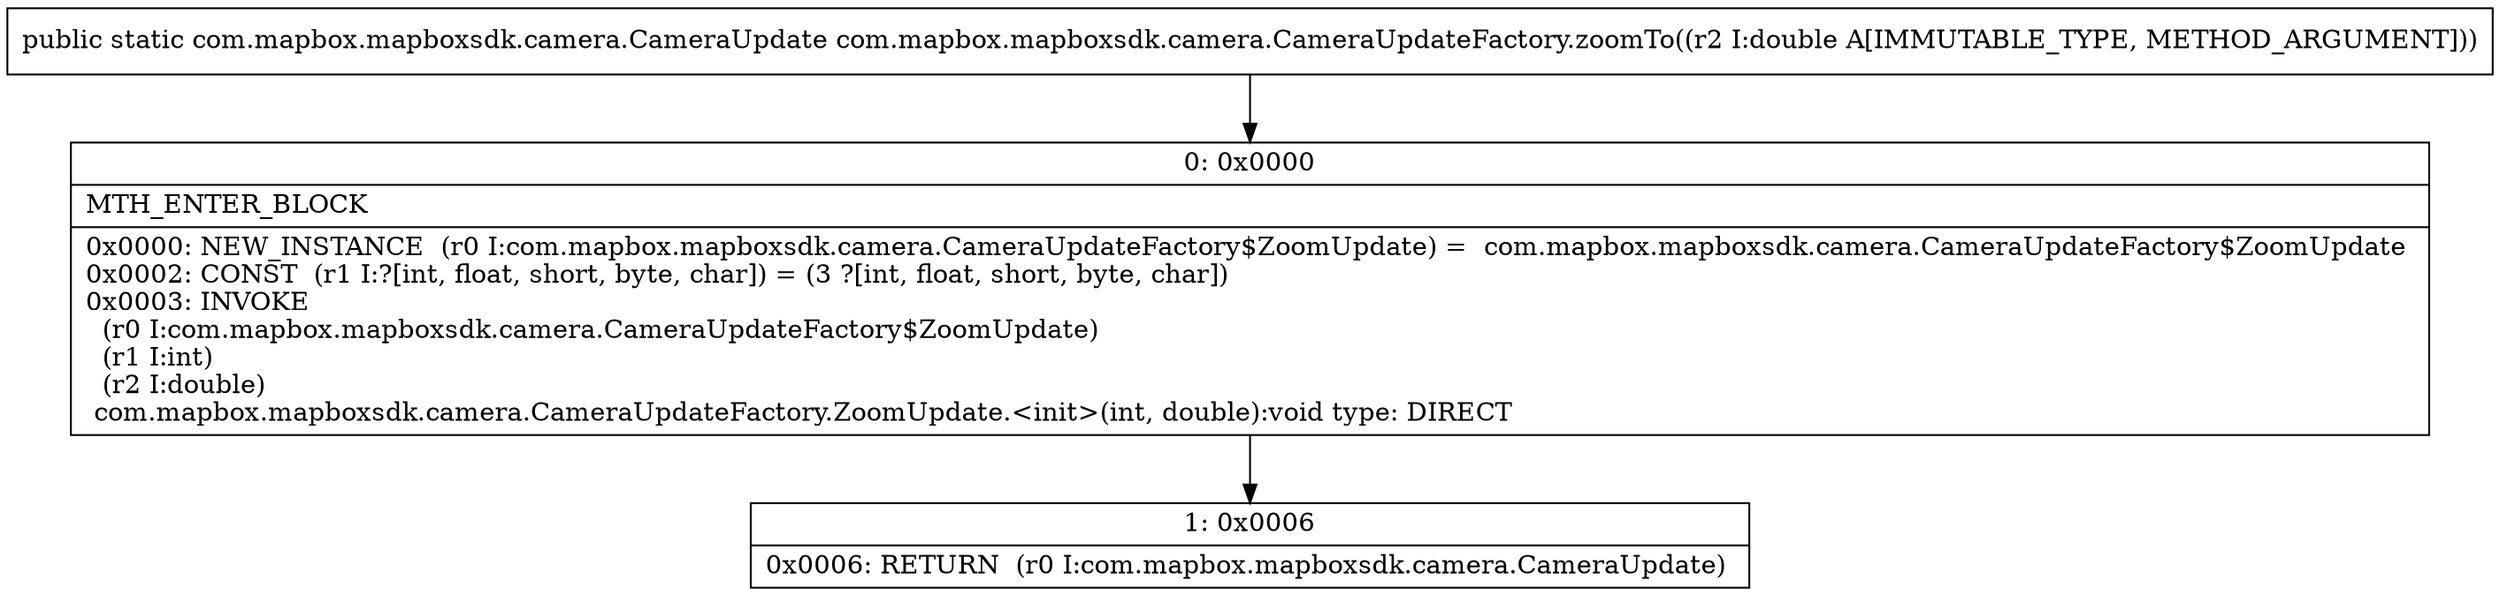 digraph "CFG forcom.mapbox.mapboxsdk.camera.CameraUpdateFactory.zoomTo(D)Lcom\/mapbox\/mapboxsdk\/camera\/CameraUpdate;" {
Node_0 [shape=record,label="{0\:\ 0x0000|MTH_ENTER_BLOCK\l|0x0000: NEW_INSTANCE  (r0 I:com.mapbox.mapboxsdk.camera.CameraUpdateFactory$ZoomUpdate) =  com.mapbox.mapboxsdk.camera.CameraUpdateFactory$ZoomUpdate \l0x0002: CONST  (r1 I:?[int, float, short, byte, char]) = (3 ?[int, float, short, byte, char]) \l0x0003: INVOKE  \l  (r0 I:com.mapbox.mapboxsdk.camera.CameraUpdateFactory$ZoomUpdate)\l  (r1 I:int)\l  (r2 I:double)\l com.mapbox.mapboxsdk.camera.CameraUpdateFactory.ZoomUpdate.\<init\>(int, double):void type: DIRECT \l}"];
Node_1 [shape=record,label="{1\:\ 0x0006|0x0006: RETURN  (r0 I:com.mapbox.mapboxsdk.camera.CameraUpdate) \l}"];
MethodNode[shape=record,label="{public static com.mapbox.mapboxsdk.camera.CameraUpdate com.mapbox.mapboxsdk.camera.CameraUpdateFactory.zoomTo((r2 I:double A[IMMUTABLE_TYPE, METHOD_ARGUMENT])) }"];
MethodNode -> Node_0;
Node_0 -> Node_1;
}

